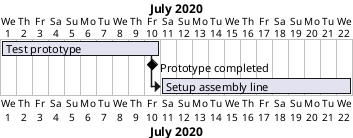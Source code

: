@startgantt
Project starts 2020-07-01
[Test prototype] lasts 10 days
[Prototype completed] happens 2020-07-10
[Setup assembly line] lasts 12 days
[Setup assembly line] starts at [Test prototype]'s end
@endgantt